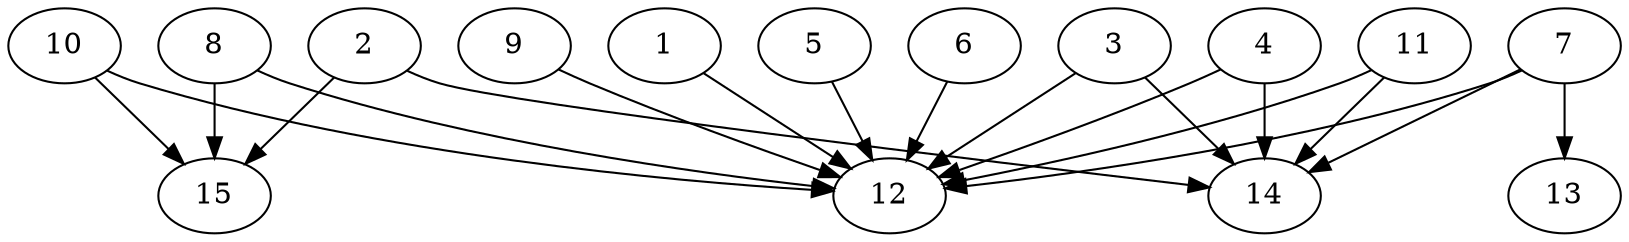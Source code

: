 // DAG automatically generated by daggen at Thu Oct  3 13:59:27 2019
// ./daggen --dot -n 15 --ccr 0.3 --fat 0.9 --regular 0.5 --density 0.9 --mindata 5242880 --maxdata 52428800 
digraph G {
  1 [size="99703467", alpha="0.19", expect_size="29911040"] 
  1 -> 12 [size ="29911040"]
  2 [size="52684800", alpha="0.05", expect_size="15805440"] 
  2 -> 14 [size ="15805440"]
  2 -> 15 [size ="15805440"]
  3 [size="21121707", alpha="0.16", expect_size="6336512"] 
  3 -> 12 [size ="6336512"]
  3 -> 14 [size ="6336512"]
  4 [size="163597653", alpha="0.15", expect_size="49079296"] 
  4 -> 12 [size ="49079296"]
  4 -> 14 [size ="49079296"]
  5 [size="119009280", alpha="0.13", expect_size="35702784"] 
  5 -> 12 [size ="35702784"]
  6 [size="105809920", alpha="0.05", expect_size="31742976"] 
  6 -> 12 [size ="31742976"]
  7 [size="66362027", alpha="0.18", expect_size="19908608"] 
  7 -> 12 [size ="19908608"]
  7 -> 13 [size ="19908608"]
  7 -> 14 [size ="19908608"]
  8 [size="28910933", alpha="0.15", expect_size="8673280"] 
  8 -> 12 [size ="8673280"]
  8 -> 15 [size ="8673280"]
  9 [size="130075307", alpha="0.18", expect_size="39022592"] 
  9 -> 12 [size ="39022592"]
  10 [size="52780373", alpha="0.09", expect_size="15834112"] 
  10 -> 12 [size ="15834112"]
  10 -> 15 [size ="15834112"]
  11 [size="23794347", alpha="0.17", expect_size="7138304"] 
  11 -> 12 [size ="7138304"]
  11 -> 14 [size ="7138304"]
  12 [size="174387200", alpha="0.17", expect_size="52316160"] 
  13 [size="58071040", alpha="0.14", expect_size="17421312"] 
  14 [size="29573120", alpha="0.07", expect_size="8871936"] 
  15 [size="148640427", alpha="0.13", expect_size="44592128"] 
}
